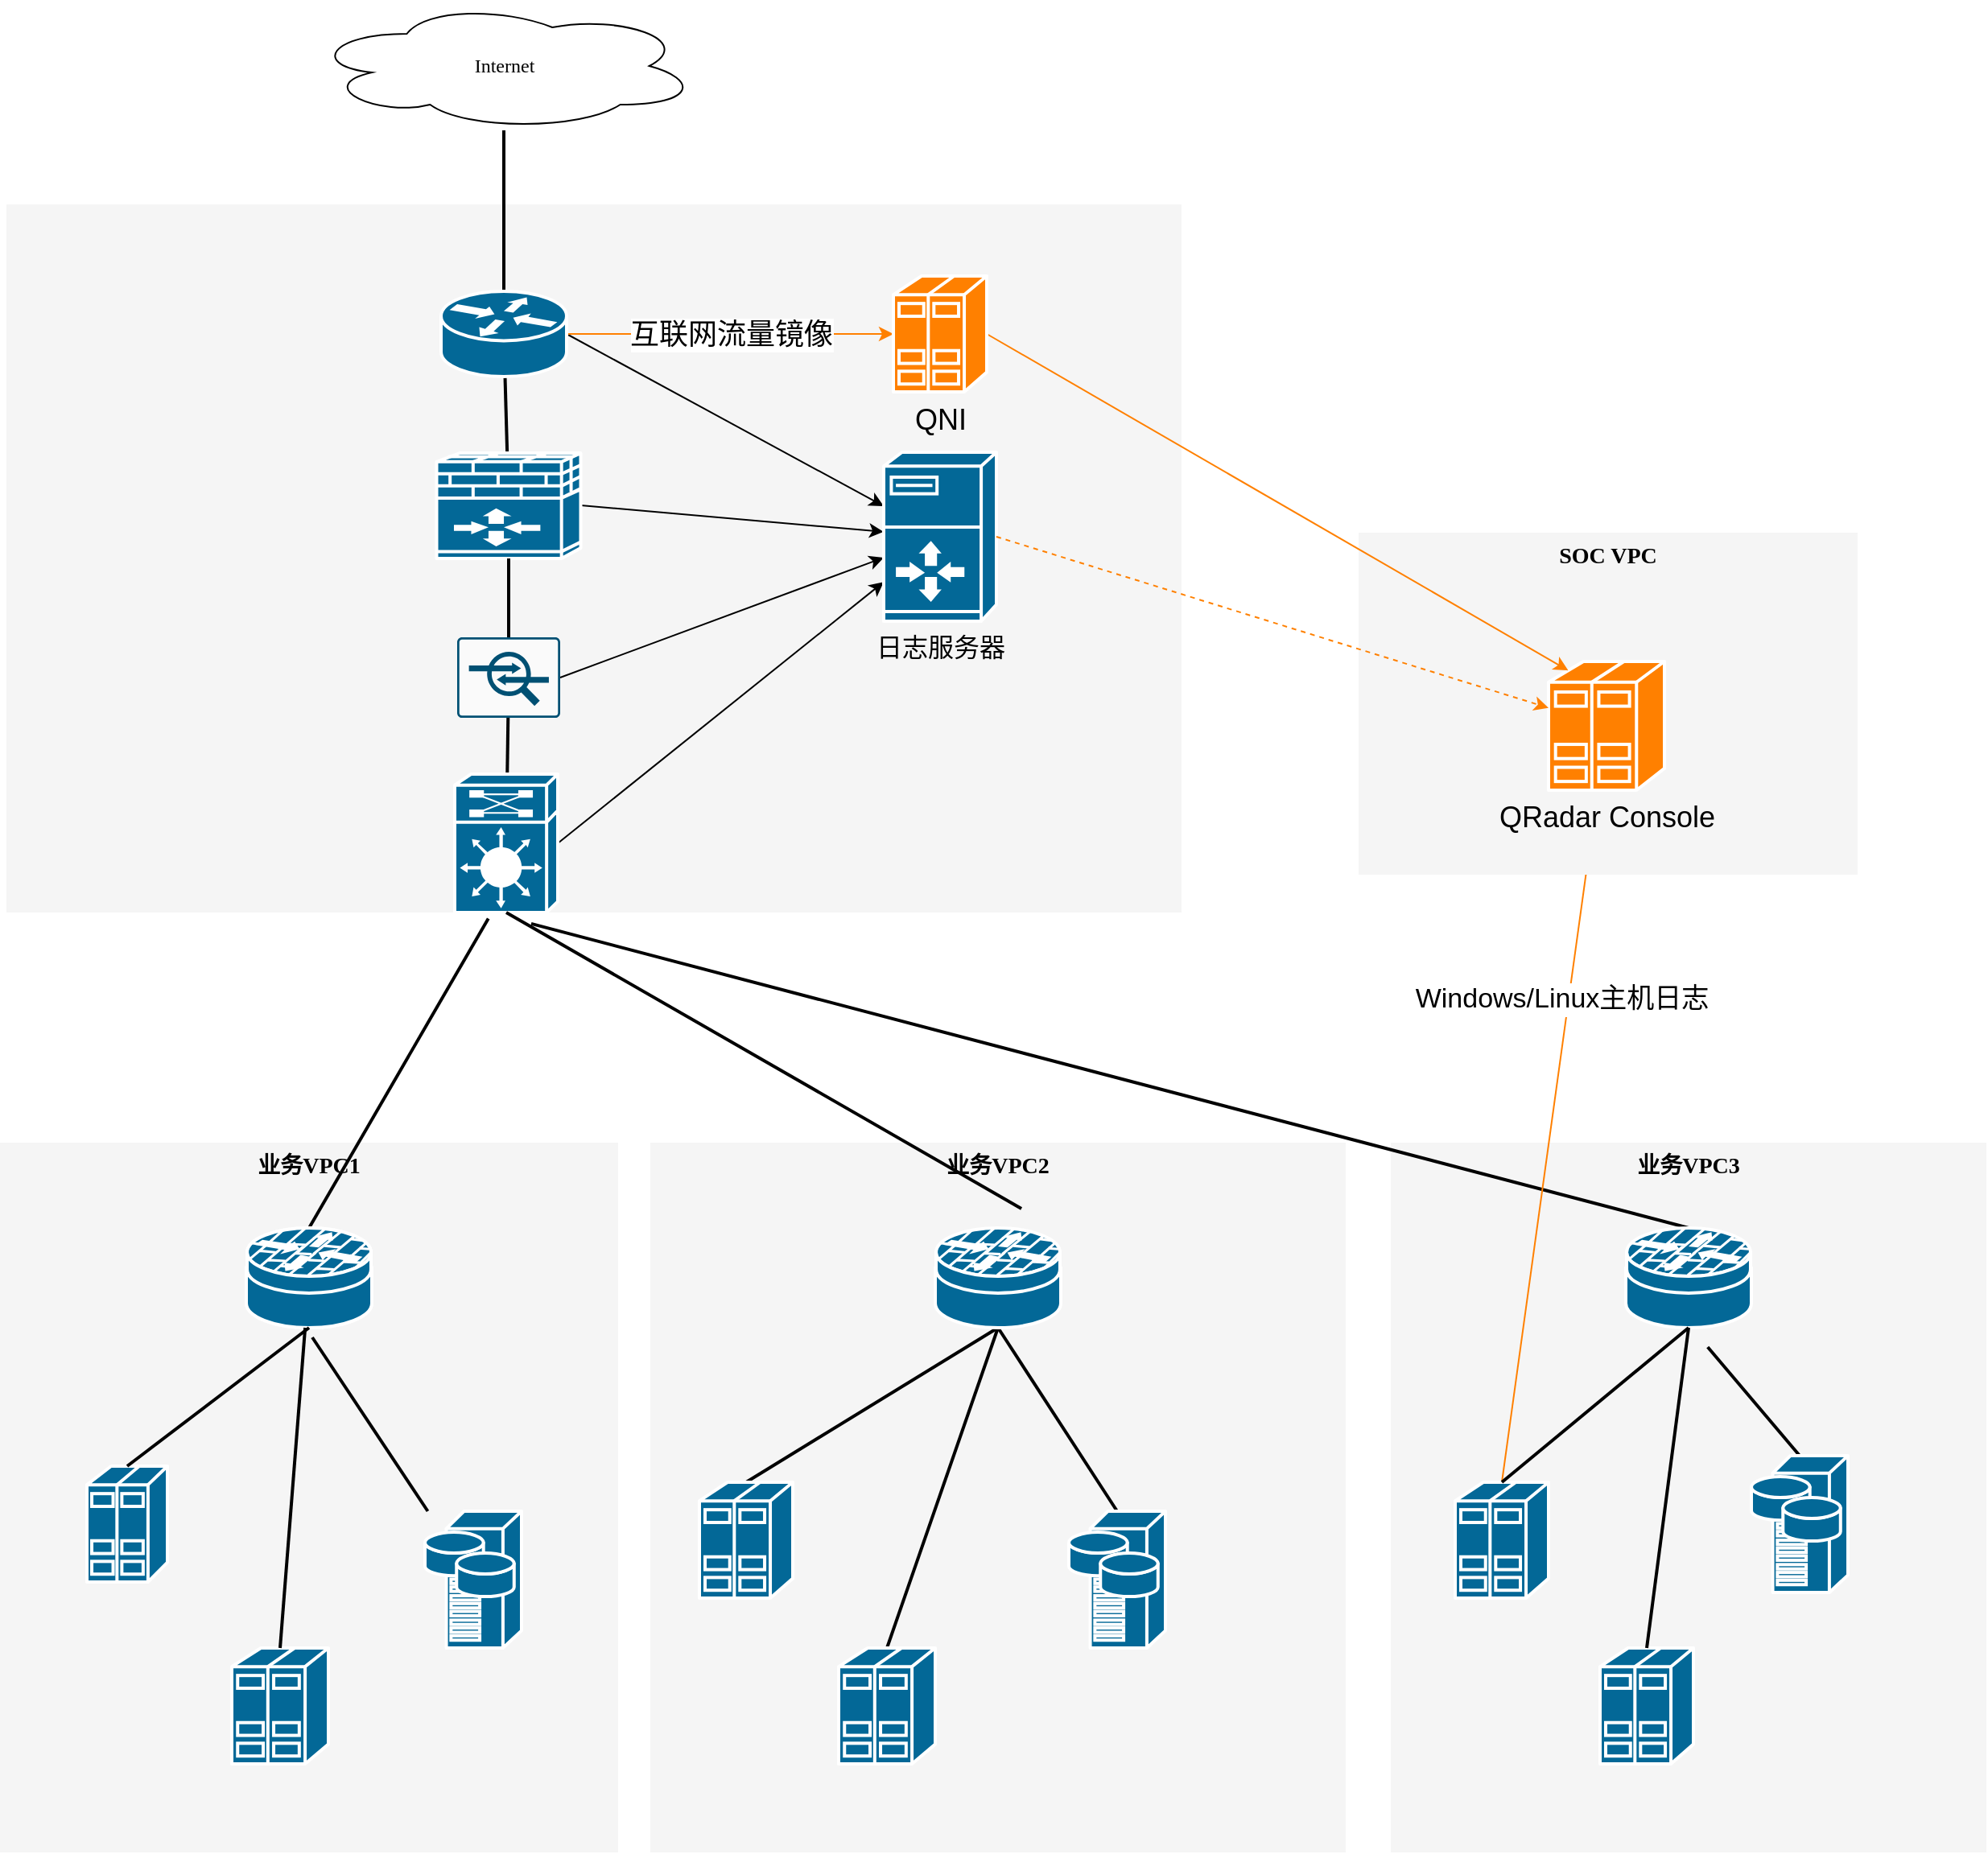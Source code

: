 <mxfile version="14.4.8" type="github">
  <diagram name="Page-1" id="c37626ed-c26b-45fb-9056-f9ebc6bb27b6">
    <mxGraphModel dx="1958" dy="1032" grid="1" gridSize="10" guides="1" tooltips="1" connect="1" arrows="1" fold="1" page="1" pageScale="1" pageWidth="1100" pageHeight="850" background="#ffffff" math="0" shadow="0">
      <root>
        <mxCell id="0" />
        <mxCell id="1" parent="0" />
        <mxCell id="1c7a67bf8fd3230f-83" value="" style="whiteSpace=wrap;html=1;rounded=0;shadow=0;comic=0;strokeWidth=1;fontFamily=Verdana;fontSize=14;fillColor=#f5f5f5;strokeColor=none;verticalAlign=top;fontStyle=1" parent="1" vertex="1">
          <mxGeometry x="510" y="256" width="730" height="440" as="geometry" />
        </mxCell>
        <mxCell id="1c7a67bf8fd3230f-82" value="业务VPC3" style="whiteSpace=wrap;html=1;rounded=0;shadow=0;comic=0;strokeWidth=1;fontFamily=Verdana;fontSize=14;fillColor=#f5f5f5;strokeColor=none;fontStyle=1;verticalAlign=top;" parent="1" vertex="1">
          <mxGeometry x="1370" y="839" width="370" height="441" as="geometry" />
        </mxCell>
        <mxCell id="1c7a67bf8fd3230f-81" value="&lt;div&gt;业务VPC2&lt;/div&gt;" style="whiteSpace=wrap;html=1;rounded=0;shadow=0;comic=0;strokeWidth=1;fontFamily=Verdana;fontSize=14;fillColor=#f5f5f5;strokeColor=none;fontStyle=1;verticalAlign=top;" parent="1" vertex="1">
          <mxGeometry x="910" y="839" width="432" height="441" as="geometry" />
        </mxCell>
        <mxCell id="1c7a67bf8fd3230f-80" value="业务VPC1" style="whiteSpace=wrap;html=1;rounded=0;shadow=0;comic=0;strokeWidth=1;fontFamily=Verdana;fontSize=14;fillColor=#f5f5f5;strokeColor=none;fontStyle=1;verticalAlign=top;" parent="1" vertex="1">
          <mxGeometry x="506" y="839" width="384" height="441" as="geometry" />
        </mxCell>
        <mxCell id="1c7a67bf8fd3230f-38" style="edgeStyle=none;html=1;labelBackgroundColor=none;startFill=0;endArrow=none;endFill=0;strokeWidth=2;fontFamily=Verdana;fontSize=12;" parent="1" source="5hQp6zJ6rx_YkQlmQhCc-2" target="1c7a67bf8fd3230f-5" edge="1">
          <mxGeometry relative="1" as="geometry" />
        </mxCell>
        <mxCell id="5hQp6zJ6rx_YkQlmQhCc-8" style="edgeStyle=none;rounded=0;orthogonalLoop=1;jettySize=auto;html=1;exitX=1;exitY=0.5;exitDx=0;exitDy=0;exitPerimeter=0;" edge="1" parent="1" source="1c7a67bf8fd3230f-5" target="5hQp6zJ6rx_YkQlmQhCc-4">
          <mxGeometry relative="1" as="geometry" />
        </mxCell>
        <mxCell id="1c7a67bf8fd3230f-5" value="" style="shape=mxgraph.cisco.misc.route_switch_processor;html=1;dashed=0;fillColor=#036897;strokeColor=#ffffff;strokeWidth=2;verticalLabelPosition=bottom;verticalAlign=top;rounded=0;shadow=0;comic=0;fontFamily=Verdana;fontSize=12;" parent="1" vertex="1">
          <mxGeometry x="788.5" y="610" width="64" height="86" as="geometry" />
        </mxCell>
        <mxCell id="1c7a67bf8fd3230f-51" style="edgeStyle=none;html=1;labelBackgroundColor=none;startFill=0;endArrow=none;endFill=0;strokeWidth=2;fontFamily=Verdana;fontSize=12;" parent="1" source="1c7a67bf8fd3230f-10" target="1c7a67bf8fd3230f-48" edge="1">
          <mxGeometry relative="1" as="geometry" />
        </mxCell>
        <mxCell id="5hQp6zJ6rx_YkQlmQhCc-6" style="rounded=0;orthogonalLoop=1;jettySize=auto;html=1;exitX=1;exitY=0.5;exitDx=0;exitDy=0;exitPerimeter=0;" edge="1" parent="1" source="1c7a67bf8fd3230f-10" target="5hQp6zJ6rx_YkQlmQhCc-4">
          <mxGeometry relative="1" as="geometry" />
        </mxCell>
        <mxCell id="1c7a67bf8fd3230f-10" value="" style="shape=mxgraph.cisco.security.ios_firewall;html=1;dashed=0;fillColor=#036897;strokeColor=#ffffff;strokeWidth=2;verticalLabelPosition=bottom;verticalAlign=top;rounded=0;shadow=0;comic=0;fontFamily=Verdana;fontSize=12;" parent="1" vertex="1">
          <mxGeometry x="777.25" y="410" width="89.5" height="66" as="geometry" />
        </mxCell>
        <mxCell id="1c7a67bf8fd3230f-56" style="edgeStyle=none;html=1;labelBackgroundColor=none;startFill=0;endArrow=none;endFill=0;strokeWidth=2;fontFamily=Verdana;fontSize=12;entryX=0.5;entryY=0;entryDx=0;entryDy=0;entryPerimeter=0;exitX=0.326;exitY=1.043;exitDx=0;exitDy=0;exitPerimeter=0;" parent="1" source="1c7a67bf8fd3230f-5" target="5hQp6zJ6rx_YkQlmQhCc-9" edge="1">
          <mxGeometry relative="1" as="geometry">
            <mxPoint x="878.548" y="775.265" as="sourcePoint" />
            <mxPoint x="730" y="896.816" as="targetPoint" />
          </mxGeometry>
        </mxCell>
        <mxCell id="1c7a67bf8fd3230f-57" style="edgeStyle=none;html=1;labelBackgroundColor=none;startFill=0;endArrow=none;endFill=0;strokeWidth=2;fontFamily=Verdana;fontSize=12;exitX=0.5;exitY=1;exitDx=0;exitDy=0;exitPerimeter=0;" parent="1" source="1c7a67bf8fd3230f-5" edge="1">
          <mxGeometry relative="1" as="geometry">
            <mxPoint x="1175.666" y="775.985" as="sourcePoint" />
            <mxPoint x="1140.527" y="880.0" as="targetPoint" />
          </mxGeometry>
        </mxCell>
        <mxCell id="1c7a67bf8fd3230f-63" style="edgeStyle=none;html=1;labelBackgroundColor=none;startFill=0;endArrow=none;endFill=0;strokeWidth=2;fontFamily=Verdana;fontSize=12;entryX=0.5;entryY=0;entryDx=0;entryDy=0;entryPerimeter=0;exitX=0.742;exitY=1.081;exitDx=0;exitDy=0;exitPerimeter=0;" parent="1" source="1c7a67bf8fd3230f-5" target="5hQp6zJ6rx_YkQlmQhCc-12" edge="1">
          <mxGeometry relative="1" as="geometry">
            <mxPoint x="1220.261" y="761.473" as="sourcePoint" />
            <mxPoint x="1522" y="907.512" as="targetPoint" />
          </mxGeometry>
        </mxCell>
        <mxCell id="1c7a67bf8fd3230f-15" value="Internet" style="ellipse;shape=cloud;whiteSpace=wrap;html=1;rounded=0;shadow=0;comic=0;strokeWidth=1;fontFamily=Verdana;fontSize=12;" parent="1" vertex="1">
          <mxGeometry x="698.5" y="130" width="241" height="80" as="geometry" />
        </mxCell>
        <mxCell id="1c7a67bf8fd3230f-66" style="edgeStyle=none;html=1;labelBackgroundColor=none;startFill=0;endArrow=none;endFill=0;strokeWidth=2;fontFamily=Verdana;fontSize=12;" parent="1" target="5hQp6zJ6rx_YkQlmQhCc-21" edge="1">
          <mxGeometry relative="1" as="geometry">
            <mxPoint x="700" y="960" as="sourcePoint" />
            <mxPoint x="764" y="1001.796" as="targetPoint" />
          </mxGeometry>
        </mxCell>
        <mxCell id="1c7a67bf8fd3230f-60" style="edgeStyle=none;html=1;labelBackgroundColor=none;startFill=0;endArrow=none;endFill=0;strokeWidth=2;fontFamily=Verdana;fontSize=12;exitX=0.5;exitY=1;exitDx=0;exitDy=0;exitPerimeter=0;entryX=0.5;entryY=0;entryDx=0;entryDy=0;entryPerimeter=0;" parent="1" source="5hQp6zJ6rx_YkQlmQhCc-11" target="5hQp6zJ6rx_YkQlmQhCc-24" edge="1">
          <mxGeometry relative="1" as="geometry">
            <mxPoint x="1153.087" y="966" as="sourcePoint" />
            <mxPoint x="1178.913" y="1007.0" as="targetPoint" />
          </mxGeometry>
        </mxCell>
        <mxCell id="1c7a67bf8fd3230f-69" style="edgeStyle=none;html=1;labelBackgroundColor=none;startFill=0;endArrow=none;endFill=0;strokeWidth=2;fontFamily=Verdana;fontSize=12;exitX=0.5;exitY=1;exitDx=0;exitDy=0;exitPerimeter=0;entryX=0.5;entryY=0;entryDx=0;entryDy=0;entryPerimeter=0;" parent="1" source="5hQp6zJ6rx_YkQlmQhCc-11" target="5hQp6zJ6rx_YkQlmQhCc-20" edge="1">
          <mxGeometry relative="1" as="geometry">
            <mxPoint x="1094" y="950.003" as="sourcePoint" />
            <mxPoint x="1003.941" y="1026" as="targetPoint" />
          </mxGeometry>
        </mxCell>
        <mxCell id="1c7a67bf8fd3230f-70" style="edgeStyle=none;html=1;labelBackgroundColor=none;startFill=0;endArrow=none;endFill=0;strokeWidth=2;fontFamily=Verdana;fontSize=12;exitX=0.5;exitY=1;exitDx=0;exitDy=0;exitPerimeter=0;entryX=0.5;entryY=0;entryDx=0;entryDy=0;entryPerimeter=0;" parent="1" source="5hQp6zJ6rx_YkQlmQhCc-11" target="5hQp6zJ6rx_YkQlmQhCc-23" edge="1">
          <mxGeometry relative="1" as="geometry">
            <mxPoint x="1098.553" y="966" as="sourcePoint" />
            <mxPoint x="996.426" y="1126" as="targetPoint" />
          </mxGeometry>
        </mxCell>
        <mxCell id="1c7a67bf8fd3230f-59" style="edgeStyle=none;html=1;labelBackgroundColor=none;startFill=0;endArrow=none;endFill=0;strokeWidth=2;fontFamily=Verdana;fontSize=12;entryX=0.5;entryY=0;entryDx=0;entryDy=0;entryPerimeter=0;" parent="1" target="5hQp6zJ6rx_YkQlmQhCc-27" edge="1">
          <mxGeometry relative="1" as="geometry">
            <mxPoint x="1566.866" y="966" as="sourcePoint" />
            <mxPoint x="1579.134" y="1007.0" as="targetPoint" />
          </mxGeometry>
        </mxCell>
        <mxCell id="1c7a67bf8fd3230f-52" style="edgeStyle=none;html=1;labelBackgroundColor=none;startFill=0;endArrow=none;endFill=0;strokeWidth=2;fontFamily=Verdana;fontSize=12;" parent="1" source="1c7a67bf8fd3230f-48" target="1c7a67bf8fd3230f-15" edge="1">
          <mxGeometry relative="1" as="geometry" />
        </mxCell>
        <mxCell id="5hQp6zJ6rx_YkQlmQhCc-5" style="edgeStyle=none;rounded=0;orthogonalLoop=1;jettySize=auto;html=1;exitX=1;exitY=0.5;exitDx=0;exitDy=0;exitPerimeter=0;" edge="1" parent="1" source="1c7a67bf8fd3230f-48" target="5hQp6zJ6rx_YkQlmQhCc-4">
          <mxGeometry relative="1" as="geometry" />
        </mxCell>
        <mxCell id="5hQp6zJ6rx_YkQlmQhCc-50" value="&lt;font style=&quot;font-size: 18px&quot;&gt;互联网流量镜像&lt;br&gt;&lt;/font&gt;" style="edgeStyle=none;rounded=0;orthogonalLoop=1;jettySize=auto;html=1;exitX=1;exitY=0.5;exitDx=0;exitDy=0;exitPerimeter=0;entryX=0;entryY=0.5;entryDx=0;entryDy=0;entryPerimeter=0;strokeColor=#FF8000;" edge="1" parent="1" source="1c7a67bf8fd3230f-48" target="5hQp6zJ6rx_YkQlmQhCc-46">
          <mxGeometry relative="1" as="geometry" />
        </mxCell>
        <mxCell id="1c7a67bf8fd3230f-48" value="" style="shape=mxgraph.cisco.routers.router;html=1;dashed=0;fillColor=#036897;strokeColor=#ffffff;strokeWidth=2;verticalLabelPosition=bottom;verticalAlign=top;rounded=0;shadow=0;comic=0;fontFamily=Verdana;fontSize=12;" parent="1" vertex="1">
          <mxGeometry x="780" y="310" width="78" height="53" as="geometry" />
        </mxCell>
        <mxCell id="5hQp6zJ6rx_YkQlmQhCc-7" style="edgeStyle=none;rounded=0;orthogonalLoop=1;jettySize=auto;html=1;exitX=1;exitY=0.5;exitDx=0;exitDy=0;exitPerimeter=0;" edge="1" parent="1" source="5hQp6zJ6rx_YkQlmQhCc-2" target="5hQp6zJ6rx_YkQlmQhCc-4">
          <mxGeometry relative="1" as="geometry" />
        </mxCell>
        <mxCell id="5hQp6zJ6rx_YkQlmQhCc-2" value="" style="points=[[0.015,0.015,0],[0.985,0.015,0],[0.985,0.985,0],[0.015,0.985,0],[0.25,0,0],[0.5,0,0],[0.75,0,0],[1,0.25,0],[1,0.5,0],[1,0.75,0],[0.75,1,0],[0.5,1,0],[0.25,1,0],[0,0.75,0],[0,0.5,0],[0,0.25,0]];verticalLabelPosition=bottom;html=1;verticalAlign=top;aspect=fixed;align=center;pointerEvents=1;shape=mxgraph.cisco19.rect;prIcon=ips_ids;fillColor=#FAFAFA;strokeColor=#005073;" vertex="1" parent="1">
          <mxGeometry x="790" y="525" width="64" height="50" as="geometry" />
        </mxCell>
        <mxCell id="5hQp6zJ6rx_YkQlmQhCc-3" style="edgeStyle=none;html=1;labelBackgroundColor=none;startFill=0;endArrow=none;endFill=0;strokeWidth=2;fontFamily=Verdana;fontSize=12;exitX=0.5;exitY=1;exitDx=0;exitDy=0;exitPerimeter=0;" edge="1" parent="1" source="1c7a67bf8fd3230f-10" target="5hQp6zJ6rx_YkQlmQhCc-2">
          <mxGeometry relative="1" as="geometry">
            <mxPoint x="821" y="490" as="sourcePoint" />
            <mxPoint x="818.002" y="620" as="targetPoint" />
          </mxGeometry>
        </mxCell>
        <mxCell id="5hQp6zJ6rx_YkQlmQhCc-4" value="&lt;font style=&quot;font-size: 16px&quot;&gt;日志服务器&lt;br&gt;&lt;/font&gt;" style="shape=mxgraph.cisco.servers.server_with_router;html=1;pointerEvents=1;dashed=0;fillColor=#036897;strokeColor=#ffffff;strokeWidth=2;verticalLabelPosition=bottom;verticalAlign=top;align=center;outlineConnect=0;" vertex="1" parent="1">
          <mxGeometry x="1055" y="410" width="70" height="105" as="geometry" />
        </mxCell>
        <mxCell id="5hQp6zJ6rx_YkQlmQhCc-9" value="" style="shape=mxgraph.cisco.security.router_firewall;html=1;pointerEvents=1;dashed=0;fillColor=#036897;strokeColor=#ffffff;strokeWidth=2;verticalLabelPosition=bottom;verticalAlign=top;align=center;outlineConnect=0;" vertex="1" parent="1">
          <mxGeometry x="659" y="892" width="78" height="62" as="geometry" />
        </mxCell>
        <mxCell id="5hQp6zJ6rx_YkQlmQhCc-10" value="" style="shape=mxgraph.cisco.security.router_firewall;html=1;pointerEvents=1;dashed=0;fillColor=#036897;strokeColor=#ffffff;strokeWidth=2;verticalLabelPosition=bottom;verticalAlign=top;align=center;outlineConnect=0;" vertex="1" parent="1">
          <mxGeometry x="659" y="892" width="78" height="62" as="geometry" />
        </mxCell>
        <mxCell id="5hQp6zJ6rx_YkQlmQhCc-11" value="" style="shape=mxgraph.cisco.security.router_firewall;html=1;pointerEvents=1;dashed=0;fillColor=#036897;strokeColor=#ffffff;strokeWidth=2;verticalLabelPosition=bottom;verticalAlign=top;align=center;outlineConnect=0;" vertex="1" parent="1">
          <mxGeometry x="1087" y="892" width="78" height="62" as="geometry" />
        </mxCell>
        <mxCell id="5hQp6zJ6rx_YkQlmQhCc-12" value="" style="shape=mxgraph.cisco.security.router_firewall;html=1;pointerEvents=1;dashed=0;fillColor=#036897;strokeColor=#ffffff;strokeWidth=2;verticalLabelPosition=bottom;verticalAlign=top;align=center;outlineConnect=0;" vertex="1" parent="1">
          <mxGeometry x="1516" y="892" width="78" height="62" as="geometry" />
        </mxCell>
        <mxCell id="5hQp6zJ6rx_YkQlmQhCc-18" value="" style="shape=mxgraph.cisco.servers.standard_host;html=1;pointerEvents=1;dashed=0;fillColor=#036897;strokeColor=#ffffff;strokeWidth=2;verticalLabelPosition=bottom;verticalAlign=top;align=center;outlineConnect=0;" vertex="1" parent="1">
          <mxGeometry x="560" y="1040" width="50" height="72" as="geometry" />
        </mxCell>
        <mxCell id="5hQp6zJ6rx_YkQlmQhCc-19" value="" style="shape=mxgraph.cisco.servers.standard_host;html=1;pointerEvents=1;dashed=0;fillColor=#036897;strokeColor=#ffffff;strokeWidth=2;verticalLabelPosition=bottom;verticalAlign=top;align=center;outlineConnect=0;" vertex="1" parent="1">
          <mxGeometry x="650" y="1153" width="60" height="72" as="geometry" />
        </mxCell>
        <mxCell id="5hQp6zJ6rx_YkQlmQhCc-20" value="" style="shape=mxgraph.cisco.servers.standard_host;html=1;pointerEvents=1;dashed=0;fillColor=#036897;strokeColor=#ffffff;strokeWidth=2;verticalLabelPosition=bottom;verticalAlign=top;align=center;outlineConnect=0;" vertex="1" parent="1">
          <mxGeometry x="940.5" y="1050" width="58" height="72" as="geometry" />
        </mxCell>
        <mxCell id="5hQp6zJ6rx_YkQlmQhCc-21" value="" style="shape=mxgraph.cisco.servers.storage_server;html=1;pointerEvents=1;dashed=0;fillColor=#036897;strokeColor=#ffffff;strokeWidth=2;verticalLabelPosition=bottom;verticalAlign=top;align=center;outlineConnect=0;" vertex="1" parent="1">
          <mxGeometry x="770" y="1068" width="60" height="85" as="geometry" />
        </mxCell>
        <mxCell id="5hQp6zJ6rx_YkQlmQhCc-23" value="" style="shape=mxgraph.cisco.servers.standard_host;html=1;pointerEvents=1;dashed=0;fillColor=#036897;strokeColor=#ffffff;strokeWidth=2;verticalLabelPosition=bottom;verticalAlign=top;align=center;outlineConnect=0;" vertex="1" parent="1">
          <mxGeometry x="1027" y="1153" width="60" height="72" as="geometry" />
        </mxCell>
        <mxCell id="5hQp6zJ6rx_YkQlmQhCc-24" value="" style="shape=mxgraph.cisco.servers.storage_server;html=1;pointerEvents=1;dashed=0;fillColor=#036897;strokeColor=#ffffff;strokeWidth=2;verticalLabelPosition=bottom;verticalAlign=top;align=center;outlineConnect=0;" vertex="1" parent="1">
          <mxGeometry x="1170" y="1068" width="60" height="85" as="geometry" />
        </mxCell>
        <mxCell id="5hQp6zJ6rx_YkQlmQhCc-54" style="edgeStyle=none;rounded=0;orthogonalLoop=1;jettySize=auto;html=1;exitX=0.5;exitY=0;exitDx=0;exitDy=0;exitPerimeter=0;strokeColor=#FF8000;" edge="1" parent="1" source="5hQp6zJ6rx_YkQlmQhCc-25" target="5hQp6zJ6rx_YkQlmQhCc-45">
          <mxGeometry relative="1" as="geometry" />
        </mxCell>
        <mxCell id="5hQp6zJ6rx_YkQlmQhCc-55" value="&lt;font style=&quot;font-size: 17px&quot;&gt;Windows/Linux主机日志&lt;/font&gt;" style="edgeLabel;html=1;align=center;verticalAlign=middle;resizable=0;points=[];" vertex="1" connectable="0" parent="5hQp6zJ6rx_YkQlmQhCc-54">
          <mxGeometry x="0.397" y="5" relative="1" as="geometry">
            <mxPoint y="1" as="offset" />
          </mxGeometry>
        </mxCell>
        <mxCell id="5hQp6zJ6rx_YkQlmQhCc-25" value="" style="shape=mxgraph.cisco.servers.standard_host;html=1;pointerEvents=1;dashed=0;fillColor=#036897;strokeColor=#ffffff;strokeWidth=2;verticalLabelPosition=bottom;verticalAlign=top;align=center;outlineConnect=0;" vertex="1" parent="1">
          <mxGeometry x="1410" y="1050" width="58" height="72" as="geometry" />
        </mxCell>
        <mxCell id="5hQp6zJ6rx_YkQlmQhCc-26" value="" style="shape=mxgraph.cisco.servers.standard_host;html=1;pointerEvents=1;dashed=0;fillColor=#036897;strokeColor=#ffffff;strokeWidth=2;verticalLabelPosition=bottom;verticalAlign=top;align=center;outlineConnect=0;" vertex="1" parent="1">
          <mxGeometry x="1500" y="1153" width="58" height="72" as="geometry" />
        </mxCell>
        <mxCell id="5hQp6zJ6rx_YkQlmQhCc-27" value="" style="shape=mxgraph.cisco.servers.storage_server;html=1;pointerEvents=1;dashed=0;fillColor=#036897;strokeColor=#ffffff;strokeWidth=2;verticalLabelPosition=bottom;verticalAlign=top;align=center;outlineConnect=0;" vertex="1" parent="1">
          <mxGeometry x="1594" y="1033.5" width="60" height="85" as="geometry" />
        </mxCell>
        <mxCell id="5hQp6zJ6rx_YkQlmQhCc-29" style="edgeStyle=none;html=1;labelBackgroundColor=none;startFill=0;endArrow=none;endFill=0;strokeWidth=2;fontFamily=Verdana;fontSize=12;entryX=0.5;entryY=0;entryDx=0;entryDy=0;entryPerimeter=0;exitX=0.5;exitY=1;exitDx=0;exitDy=0;exitPerimeter=0;" edge="1" parent="1" source="5hQp6zJ6rx_YkQlmQhCc-12" target="5hQp6zJ6rx_YkQlmQhCc-26">
          <mxGeometry relative="1" as="geometry">
            <mxPoint x="1515.996" y="1000.5" as="sourcePoint" />
            <mxPoint x="1573.13" y="1068" as="targetPoint" />
          </mxGeometry>
        </mxCell>
        <mxCell id="5hQp6zJ6rx_YkQlmQhCc-30" style="edgeStyle=none;html=1;labelBackgroundColor=none;startFill=0;endArrow=none;endFill=0;strokeWidth=2;fontFamily=Verdana;fontSize=12;entryX=0.5;entryY=0;entryDx=0;entryDy=0;entryPerimeter=0;exitX=0.5;exitY=1;exitDx=0;exitDy=0;exitPerimeter=0;" edge="1" parent="1" source="5hQp6zJ6rx_YkQlmQhCc-12" target="5hQp6zJ6rx_YkQlmQhCc-25">
          <mxGeometry relative="1" as="geometry">
            <mxPoint x="1576.866" y="976" as="sourcePoint" />
            <mxPoint x="1634" y="1043.5" as="targetPoint" />
          </mxGeometry>
        </mxCell>
        <mxCell id="5hQp6zJ6rx_YkQlmQhCc-31" style="edgeStyle=none;html=1;labelBackgroundColor=none;startFill=0;endArrow=none;endFill=0;strokeWidth=2;fontFamily=Verdana;fontSize=12;entryX=0.5;entryY=0;entryDx=0;entryDy=0;entryPerimeter=0;exitX=0.5;exitY=1;exitDx=0;exitDy=0;exitPerimeter=0;" edge="1" parent="1" source="5hQp6zJ6rx_YkQlmQhCc-10" target="5hQp6zJ6rx_YkQlmQhCc-18">
          <mxGeometry relative="1" as="geometry">
            <mxPoint x="619.996" y="966" as="sourcePoint" />
            <mxPoint x="677.13" y="1033.5" as="targetPoint" />
          </mxGeometry>
        </mxCell>
        <mxCell id="5hQp6zJ6rx_YkQlmQhCc-32" style="edgeStyle=none;html=1;labelBackgroundColor=none;startFill=0;endArrow=none;endFill=0;strokeWidth=2;fontFamily=Verdana;fontSize=12;entryX=0.5;entryY=0;entryDx=0;entryDy=0;entryPerimeter=0;" edge="1" parent="1" source="5hQp6zJ6rx_YkQlmQhCc-10" target="5hQp6zJ6rx_YkQlmQhCc-19">
          <mxGeometry relative="1" as="geometry">
            <mxPoint x="619.996" y="966" as="sourcePoint" />
            <mxPoint x="677.13" y="1033.5" as="targetPoint" />
          </mxGeometry>
        </mxCell>
        <mxCell id="5hQp6zJ6rx_YkQlmQhCc-42" value="SOC VPC" style="whiteSpace=wrap;html=1;rounded=0;shadow=0;comic=0;strokeWidth=1;fontFamily=Verdana;fontSize=14;fillColor=#f5f5f5;strokeColor=none;fontStyle=1;verticalAlign=top;" vertex="1" parent="1">
          <mxGeometry x="1350" y="460" width="310" height="212.5" as="geometry" />
        </mxCell>
        <mxCell id="5hQp6zJ6rx_YkQlmQhCc-45" value="&lt;font style=&quot;font-size: 18px&quot;&gt;QRadar Console&lt;br&gt;&lt;/font&gt;" style="shape=mxgraph.cisco.servers.standard_host;html=1;pointerEvents=1;dashed=0;strokeColor=#ffffff;strokeWidth=2;verticalLabelPosition=bottom;verticalAlign=top;align=center;outlineConnect=0;fillColor=#FF8000;" vertex="1" parent="1">
          <mxGeometry x="1468" y="540" width="72" height="80" as="geometry" />
        </mxCell>
        <mxCell id="5hQp6zJ6rx_YkQlmQhCc-52" style="rounded=0;orthogonalLoop=1;jettySize=auto;html=1;exitX=1;exitY=0.5;exitDx=0;exitDy=0;exitPerimeter=0;entryX=0.17;entryY=0.07;entryDx=0;entryDy=0;entryPerimeter=0;strokeColor=#FF8000;" edge="1" parent="1" source="5hQp6zJ6rx_YkQlmQhCc-46" target="5hQp6zJ6rx_YkQlmQhCc-45">
          <mxGeometry relative="1" as="geometry" />
        </mxCell>
        <mxCell id="5hQp6zJ6rx_YkQlmQhCc-46" value="&lt;font style=&quot;font-size: 18px&quot;&gt;QNI&lt;/font&gt;" style="shape=mxgraph.cisco.servers.standard_host;html=1;pointerEvents=1;dashed=0;strokeColor=#ffffff;strokeWidth=2;verticalLabelPosition=bottom;verticalAlign=top;align=center;outlineConnect=0;fillColor=#FF8000;" vertex="1" parent="1">
          <mxGeometry x="1061" y="300.5" width="58" height="72" as="geometry" />
        </mxCell>
        <mxCell id="5hQp6zJ6rx_YkQlmQhCc-53" style="edgeStyle=none;rounded=0;orthogonalLoop=1;jettySize=auto;html=1;exitX=1;exitY=0.5;exitDx=0;exitDy=0;exitPerimeter=0;strokeColor=#FF8000;dashed=1;" edge="1" parent="1" source="5hQp6zJ6rx_YkQlmQhCc-4" target="5hQp6zJ6rx_YkQlmQhCc-45">
          <mxGeometry relative="1" as="geometry">
            <mxPoint x="1320" y="570" as="targetPoint" />
          </mxGeometry>
        </mxCell>
      </root>
    </mxGraphModel>
  </diagram>
</mxfile>
